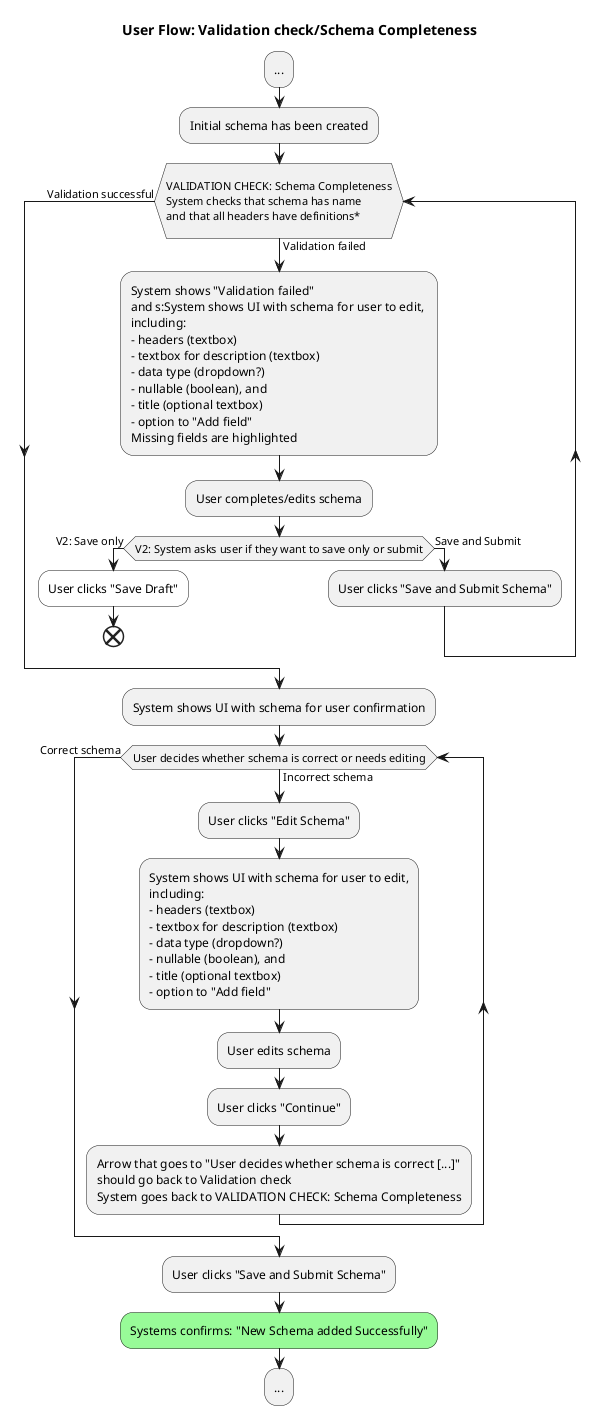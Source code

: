 @startuml user-flow-2-schema-validation-completeness

title User Flow: Validation check/Schema Completeness

:...;
:Initial schema has been created;
  while (\nVALIDATION CHECK: Schema Completeness\nSystem checks that schema has name\nand that all headers have definitions*\n) is (Validation failed)
    :System shows "Validation failed"
    and s:System shows UI with schema for user to edit, 
    including: 
    - headers (textbox)
    - textbox for description (textbox)
    - data type (dropdown?)
    - nullable (boolean), and 
    - title (optional textbox)
    - option to "Add field"
    Missing fields are highlighted;
    :User completes/edits schema;
    if (V2: System asks user if they want to save only or submit) then (V2: Save only)
      #White:User clicks "Save Draft";
      end
    else (Save and Submit)
      :User clicks "Save and Submit Schema";
    endif
  end while (Validation successful)
:System shows UI with schema for user confirmation;
  while (User decides whether schema is correct or needs editing) is (Incorrect schema)
    :User clicks "Edit Schema";
    :System shows UI with schema for user to edit, 
    including: 
    - headers (textbox)
    - textbox for description (textbox)
    - data type (dropdown?)
    - nullable (boolean), and 
    - title (optional textbox)
    - option to "Add field";
    :User edits schema;
    :User clicks "Continue";
'Arrow from "User edits definitions" should go back up to VALIDATION CHECK      
    :Arrow that goes to "User decides whether schema is correct [...]"
    should go back to Validation check
    System goes back to VALIDATION CHECK: Schema Completeness;
   end while (Correct schema)
   :User clicks "Save and Submit Schema";
    #palegreen:Systems confirms: "New Schema added Successfully";
:...;

@enduml
